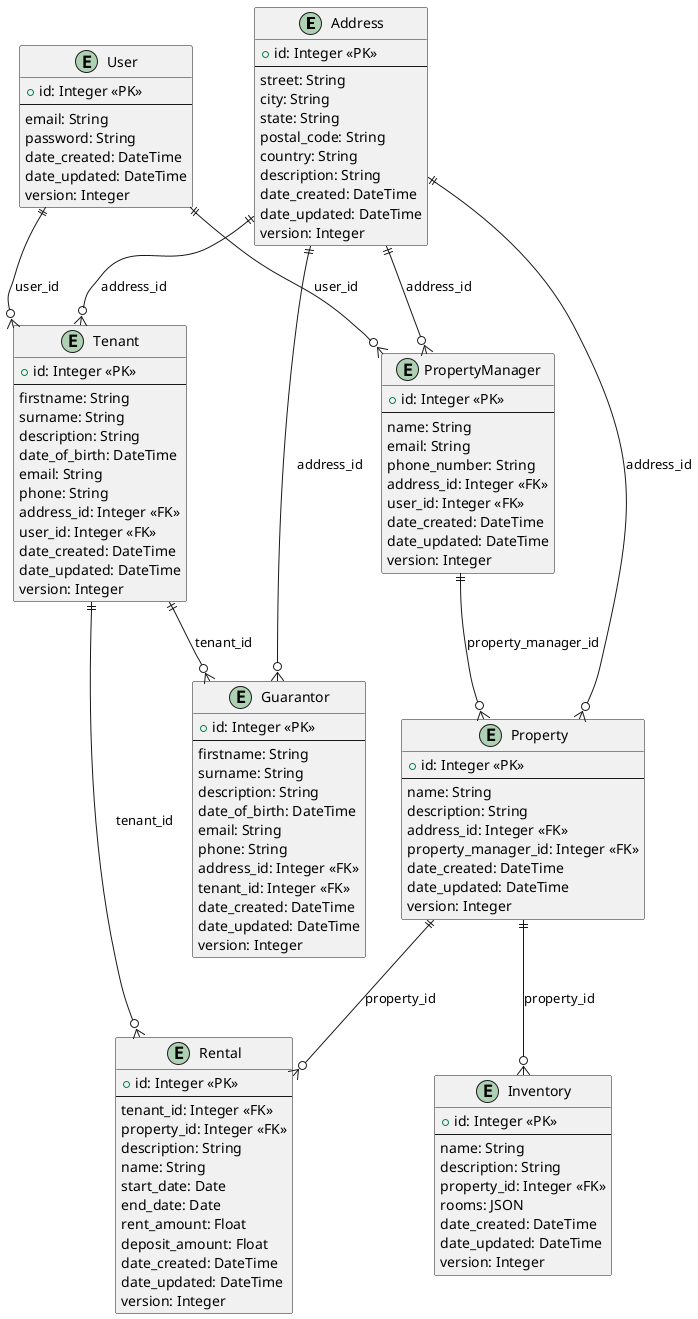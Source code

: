 @startuml

entity Address {
    +id: Integer <<PK>>
    --
    street: String
    city: String
    state: String
    postal_code: String
    country: String
    description: String
    date_created: DateTime
    date_updated: DateTime
    version: Integer
}

entity User {
    +id: Integer <<PK>>
    --
    email: String
    password: String
    date_created: DateTime
    date_updated: DateTime
    version: Integer
}

entity PropertyManager {
    +id: Integer <<PK>>
    --
    name: String
    email: String
    phone_number: String
    address_id: Integer <<FK>>
    user_id: Integer <<FK>>
    date_created: DateTime
    date_updated: DateTime
    version: Integer
}

entity Tenant {
    +id: Integer <<PK>>
    --
    firstname: String
    surname: String
    description: String
    date_of_birth: DateTime
    email: String
    phone: String
    address_id: Integer <<FK>>
    user_id: Integer <<FK>>
    date_created: DateTime
    date_updated: DateTime
    version: Integer
}

entity Guarantor {
    +id: Integer <<PK>>
    --
    firstname: String
    surname: String
    description: String
    date_of_birth: DateTime
    email: String
    phone: String
    address_id: Integer <<FK>>
    tenant_id: Integer <<FK>>
    date_created: DateTime
    date_updated: DateTime
    version: Integer
}

entity Property {
    +id: Integer <<PK>>
    --
    name: String
    description: String
    address_id: Integer <<FK>>
    property_manager_id: Integer <<FK>>
    date_created: DateTime
    date_updated: DateTime
    version: Integer
}

entity Inventory {
    +id: Integer <<PK>>
    --
    name: String
    description: String
    property_id: Integer <<FK>>
    rooms: JSON
    date_created: DateTime
    date_updated: DateTime
    version: Integer
}

entity Rental {
    +id: Integer <<PK>>
    --
    tenant_id: Integer <<FK>>
    property_id: Integer <<FK>>
    description: String
    name: String
    start_date: Date
    end_date: Date
    rent_amount: Float
    deposit_amount: Float
    date_created: DateTime
    date_updated: DateTime
    version: Integer
}

Address ||--o{ PropertyManager : "address_id"
Address ||--o{ Tenant : "address_id"
Address ||--o{ Guarantor : "address_id"
Address ||--o{ Property : "address_id"

User ||--o{ PropertyManager : "user_id"
User ||--o{ Tenant : "user_id"

PropertyManager ||--o{ Property : "property_manager_id"

Tenant ||--o{ Guarantor : "tenant_id"
Tenant ||--o{ Rental : "tenant_id"

Property ||--o{ Inventory : "property_id"
Property ||--o{ Rental : "property_id"

@enduml

